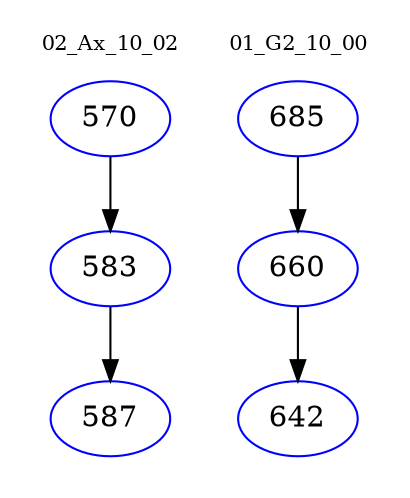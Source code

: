 digraph{
subgraph cluster_0 {
color = white
label = "02_Ax_10_02";
fontsize=10;
T0_570 [label="570", color="blue"]
T0_570 -> T0_583 [color="black"]
T0_583 [label="583", color="blue"]
T0_583 -> T0_587 [color="black"]
T0_587 [label="587", color="blue"]
}
subgraph cluster_1 {
color = white
label = "01_G2_10_00";
fontsize=10;
T1_685 [label="685", color="blue"]
T1_685 -> T1_660 [color="black"]
T1_660 [label="660", color="blue"]
T1_660 -> T1_642 [color="black"]
T1_642 [label="642", color="blue"]
}
}
